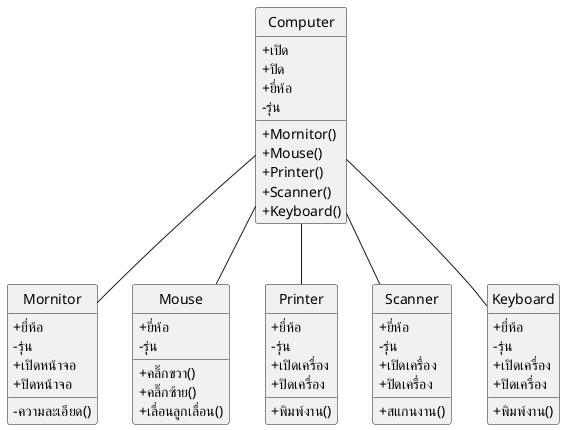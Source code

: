 @startuml computer
skinparam ClassAttributeIconSize 0 
hide circle
class Computer
{
    +เปิด
    +ปิด
    +ยี่ห้อ
    -รุ่น
    +Mornitor()
    +Mouse()
    +Printer()
    +Scanner()
    +Keyboard()
}
class Mornitor
{
    +ยี่ห้อ
    -รุ่น
    +เปิดหน้าจอ
    +ปิดหน้าจอ
    -ความละเอียด()
    
}
class Mouse
{
    +ยี่ห้อ
    -รุ่น
    +คลิ๊กขวา()
    +คลิ๊กซ้าย()
    +เลื่อนลูกเลื่อน()
}
class Printer
{
    +ยี่ห้อ
    -รุ่น
    +เปิดเครื่อง
    +ปิดเครื่อง
    +พิมพ์งาน()
}
class Scanner
{
    +ยี่ห้อ
    -รุ่น
    +เปิดเครื่อง
    +ปิดเครื่อง
    +สแกนงาน()
}
class Keyboard
{
    +ยี่ห้อ
    -รุ่น
    +เปิดเครื่อง
    +ปิดเครื่อง
    +พิมพ์งาน()
}
Computer -- Mornitor
Computer -- Mouse
Computer -- Printer
Computer -- Scanner
Computer -- Keyboard
@enduml